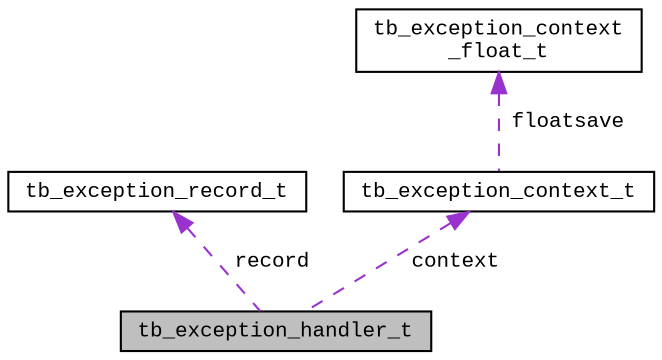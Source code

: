 digraph "tb_exception_handler_t"
{
  edge [fontname="CourierNew",fontsize="10",labelfontname="CourierNew",labelfontsize="10"];
  node [fontname="CourierNew",fontsize="10",shape=record];
  Node1 [label="tb_exception_handler_t",height=0.2,width=0.4,color="black", fillcolor="grey75", style="filled" fontcolor="black"];
  Node2 -> Node1 [dir="back",color="darkorchid3",fontsize="10",style="dashed",label=" record" ,fontname="CourierNew"];
  Node2 [label="tb_exception_record_t",height=0.2,width=0.4,color="black", fillcolor="white", style="filled",URL="$d3/d64/structtb__exception__record__t.html"];
  Node3 -> Node1 [dir="back",color="darkorchid3",fontsize="10",style="dashed",label=" context" ,fontname="CourierNew"];
  Node3 [label="tb_exception_context_t",height=0.2,width=0.4,color="black", fillcolor="white", style="filled",URL="$d0/d14/structtb__exception__context__t.html"];
  Node4 -> Node3 [dir="back",color="darkorchid3",fontsize="10",style="dashed",label=" floatsave" ,fontname="CourierNew"];
  Node4 [label="tb_exception_context\l_float_t",height=0.2,width=0.4,color="black", fillcolor="white", style="filled",URL="$d0/d6c/structtb__exception__context__float__t.html"];
}
